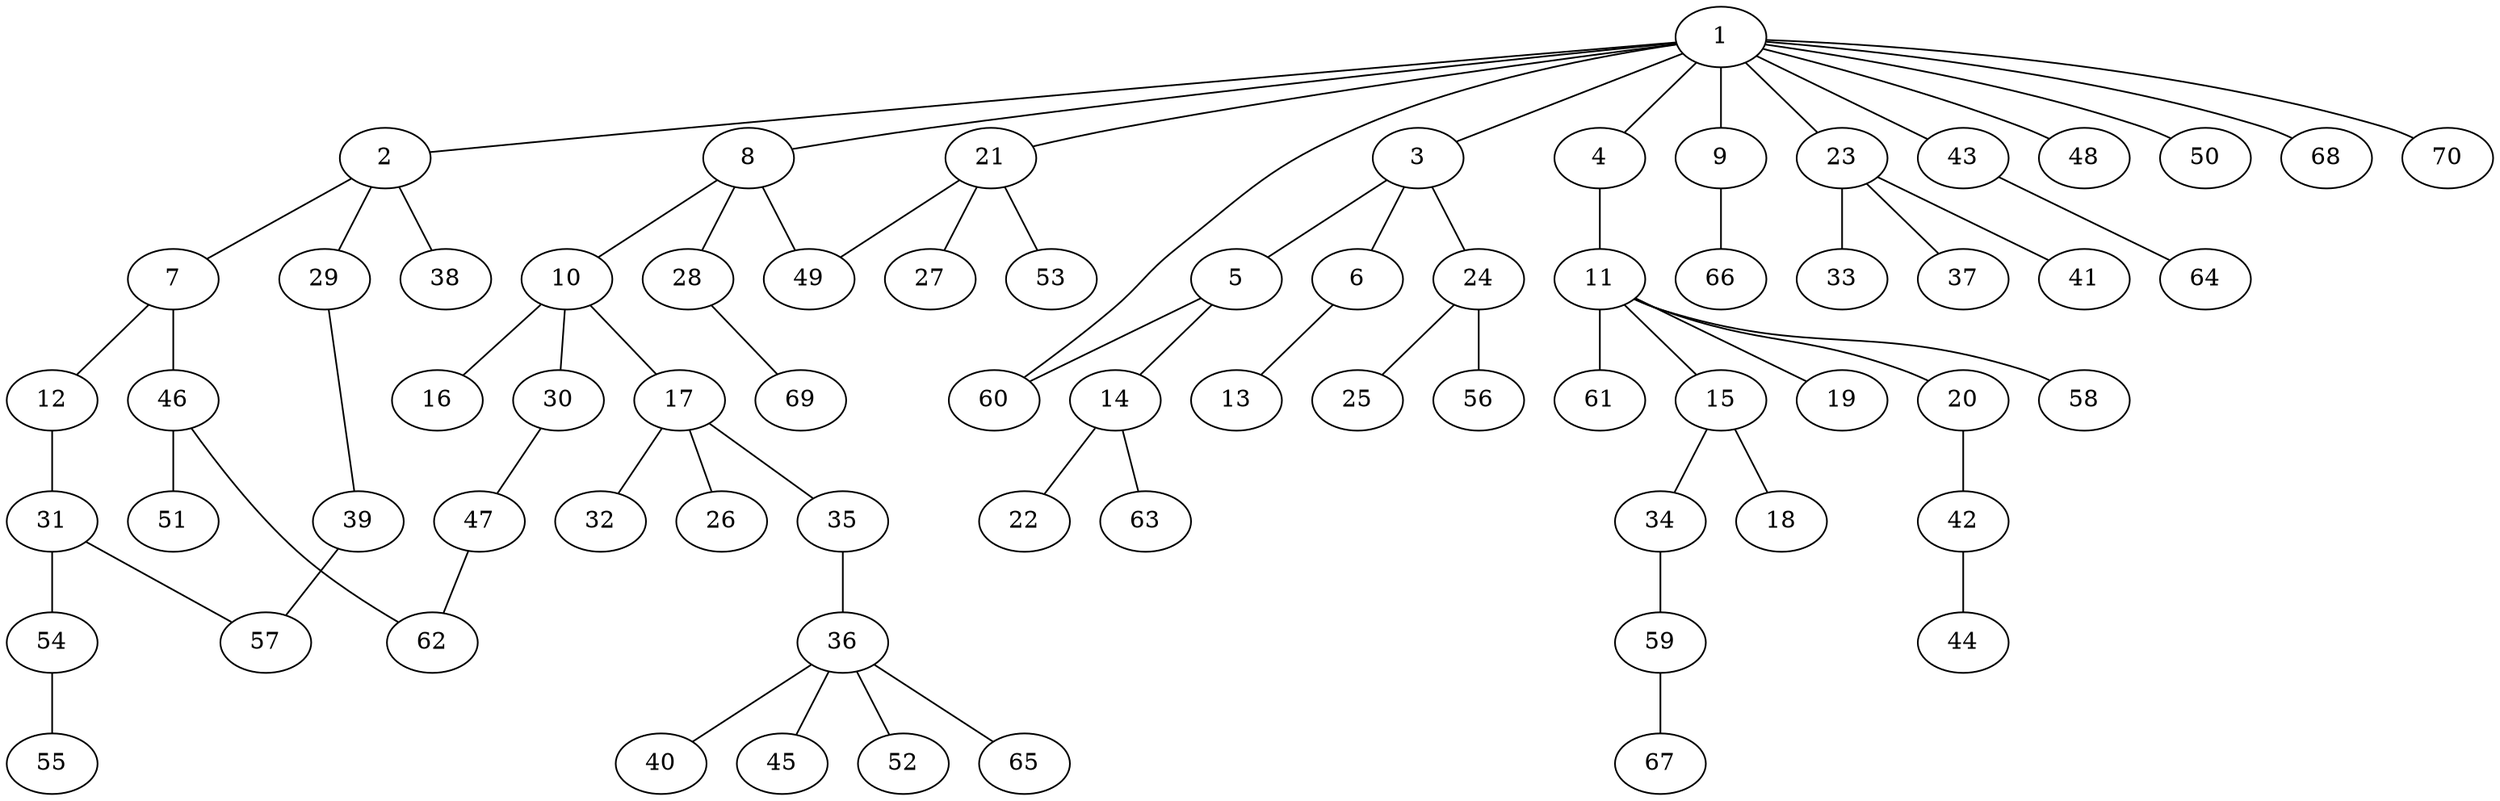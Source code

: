 graph graphname {1--2
1--3
1--4
1--8
1--9
1--21
1--23
1--43
1--48
1--50
1--60
1--68
1--70
2--7
2--29
2--38
3--5
3--6
3--24
4--11
5--14
5--60
6--13
7--12
7--46
8--10
8--28
8--49
9--66
10--16
10--17
10--30
11--15
11--19
11--20
11--58
11--61
12--31
14--22
14--63
15--18
15--34
17--26
17--32
17--35
20--42
21--27
21--49
21--53
23--33
23--37
23--41
24--25
24--56
28--69
29--39
30--47
31--54
31--57
34--59
35--36
36--40
36--45
36--52
36--65
39--57
42--44
43--64
46--51
46--62
47--62
54--55
59--67
}